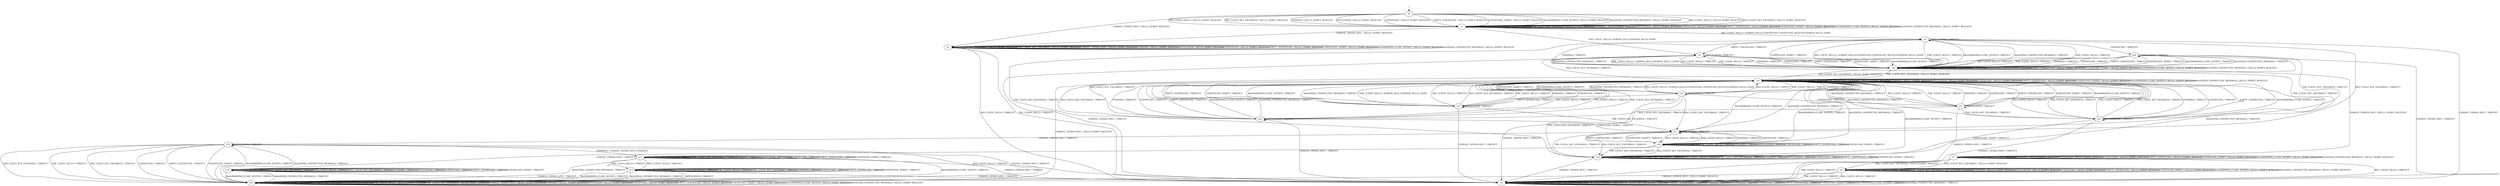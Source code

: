 digraph h9 {
s0 [label="s0"];
s1 [label="s1"];
s2 [label="s2"];
s3 [label="s3"];
s4 [label="s4"];
s5 [label="s5"];
s6 [label="s6"];
s8 [label="s8"];
s11 [label="s11"];
s15 [label="s15"];
s20 [label="s20"];
s7 [label="s7"];
s10 [label="s10"];
s12 [label="s12"];
s16 [label="s16"];
s17 [label="s17"];
s18 [label="s18"];
s22 [label="s22"];
s23 [label="s23"];
s9 [label="s9"];
s13 [label="s13"];
s19 [label="s19"];
s21 [label="s21"];
s14 [label="s14"];
s0 -> s1 [label="RSA_CLIENT_HELLO / HELLO_VERIFY_REQUEST"];
s0 -> s1 [label="RSA_CLIENT_KEY_EXCHANGE / HELLO_VERIFY_REQUEST"];
s0 -> s1 [label="PSK_CLIENT_HELLO / HELLO_VERIFY_REQUEST"];
s0 -> s1 [label="PSK_CLIENT_KEY_EXCHANGE / HELLO_VERIFY_REQUEST"];
s0 -> s2 [label="CHANGE_CIPHER_SPEC / HELLO_VERIFY_REQUEST"];
s0 -> s1 [label="FINISHED / HELLO_VERIFY_REQUEST"];
s0 -> s1 [label="APPLICATION / HELLO_VERIFY_REQUEST"];
s0 -> s1 [label="CERTIFICATE / HELLO_VERIFY_REQUEST"];
s0 -> s1 [label="EMPTY_CERTIFICATE / HELLO_VERIFY_REQUEST"];
s0 -> s1 [label="CERTIFICATE_VERIFY / HELLO_VERIFY_REQUEST"];
s0 -> s1 [label="Alert(WARNING,CLOSE_NOTIFY) / HELLO_VERIFY_REQUEST"];
s0 -> s1 [label="Alert(FATAL,UNEXPECTED_MESSAGE) / HELLO_VERIFY_REQUEST"];
s1 -> s3 [label="RSA_CLIENT_HELLO / SERVER_HELLO,CERTIFICATE,CERTIFICATE_REQUEST,SERVER_HELLO_DONE"];
s1 -> s1 [label="RSA_CLIENT_KEY_EXCHANGE / HELLO_VERIFY_REQUEST"];
s1 -> s5 [label="PSK_CLIENT_HELLO / SERVER_HELLO,SERVER_HELLO_DONE"];
s1 -> s1 [label="PSK_CLIENT_KEY_EXCHANGE / HELLO_VERIFY_REQUEST"];
s1 -> s2 [label="CHANGE_CIPHER_SPEC / HELLO_VERIFY_REQUEST"];
s1 -> s1 [label="FINISHED / HELLO_VERIFY_REQUEST"];
s1 -> s1 [label="APPLICATION / HELLO_VERIFY_REQUEST"];
s1 -> s1 [label="CERTIFICATE / HELLO_VERIFY_REQUEST"];
s1 -> s1 [label="EMPTY_CERTIFICATE / HELLO_VERIFY_REQUEST"];
s1 -> s1 [label="CERTIFICATE_VERIFY / HELLO_VERIFY_REQUEST"];
s1 -> s1 [label="Alert(WARNING,CLOSE_NOTIFY) / HELLO_VERIFY_REQUEST"];
s1 -> s1 [label="Alert(FATAL,UNEXPECTED_MESSAGE) / HELLO_VERIFY_REQUEST"];
s2 -> s4 [label="RSA_CLIENT_HELLO / TIMEOUT"];
s2 -> s2 [label="RSA_CLIENT_KEY_EXCHANGE / HELLO_VERIFY_REQUEST"];
s2 -> s4 [label="PSK_CLIENT_HELLO / TIMEOUT"];
s2 -> s2 [label="PSK_CLIENT_KEY_EXCHANGE / HELLO_VERIFY_REQUEST"];
s2 -> s2 [label="CHANGE_CIPHER_SPEC / HELLO_VERIFY_REQUEST"];
s2 -> s2 [label="FINISHED / HELLO_VERIFY_REQUEST"];
s2 -> s2 [label="APPLICATION / HELLO_VERIFY_REQUEST"];
s2 -> s2 [label="CERTIFICATE / HELLO_VERIFY_REQUEST"];
s2 -> s2 [label="EMPTY_CERTIFICATE / HELLO_VERIFY_REQUEST"];
s2 -> s2 [label="CERTIFICATE_VERIFY / HELLO_VERIFY_REQUEST"];
s2 -> s2 [label="Alert(WARNING,CLOSE_NOTIFY) / HELLO_VERIFY_REQUEST"];
s2 -> s2 [label="Alert(FATAL,UNEXPECTED_MESSAGE) / HELLO_VERIFY_REQUEST"];
s3 -> s6 [label="RSA_CLIENT_HELLO / TIMEOUT"];
s3 -> s11 [label="RSA_CLIENT_KEY_EXCHANGE / TIMEOUT"];
s3 -> s6 [label="PSK_CLIENT_HELLO / TIMEOUT"];
s3 -> s15 [label="PSK_CLIENT_KEY_EXCHANGE / TIMEOUT"];
s3 -> s4 [label="CHANGE_CIPHER_SPEC / TIMEOUT"];
s3 -> s6 [label="FINISHED / TIMEOUT"];
s3 -> s3 [label="APPLICATION / TIMEOUT"];
s3 -> s20 [label="CERTIFICATE / TIMEOUT"];
s3 -> s5 [label="EMPTY_CERTIFICATE / TIMEOUT"];
s3 -> s6 [label="CERTIFICATE_VERIFY / TIMEOUT"];
s3 -> s6 [label="Alert(WARNING,CLOSE_NOTIFY) / TIMEOUT"];
s3 -> s6 [label="Alert(FATAL,UNEXPECTED_MESSAGE) / TIMEOUT"];
s4 -> s4 [label="RSA_CLIENT_HELLO / TIMEOUT"];
s4 -> s4 [label="RSA_CLIENT_KEY_EXCHANGE / TIMEOUT"];
s4 -> s4 [label="PSK_CLIENT_HELLO / TIMEOUT"];
s4 -> s4 [label="PSK_CLIENT_KEY_EXCHANGE / TIMEOUT"];
s4 -> s4 [label="CHANGE_CIPHER_SPEC / TIMEOUT"];
s4 -> s4 [label="FINISHED / TIMEOUT"];
s4 -> s4 [label="APPLICATION / TIMEOUT"];
s4 -> s4 [label="CERTIFICATE / TIMEOUT"];
s4 -> s4 [label="EMPTY_CERTIFICATE / TIMEOUT"];
s4 -> s4 [label="CERTIFICATE_VERIFY / TIMEOUT"];
s4 -> s4 [label="Alert(WARNING,CLOSE_NOTIFY) / TIMEOUT"];
s4 -> s4 [label="Alert(FATAL,UNEXPECTED_MESSAGE) / TIMEOUT"];
s5 -> s6 [label="RSA_CLIENT_HELLO / TIMEOUT"];
s5 -> s8 [label="RSA_CLIENT_KEY_EXCHANGE / TIMEOUT"];
s5 -> s6 [label="PSK_CLIENT_HELLO / TIMEOUT"];
s5 -> s11 [label="PSK_CLIENT_KEY_EXCHANGE / TIMEOUT"];
s5 -> s4 [label="CHANGE_CIPHER_SPEC / TIMEOUT"];
s5 -> s6 [label="FINISHED / TIMEOUT"];
s5 -> s5 [label="APPLICATION / TIMEOUT"];
s5 -> s6 [label="CERTIFICATE / TIMEOUT"];
s5 -> s6 [label="EMPTY_CERTIFICATE / TIMEOUT"];
s5 -> s6 [label="CERTIFICATE_VERIFY / TIMEOUT"];
s5 -> s6 [label="Alert(WARNING,CLOSE_NOTIFY) / TIMEOUT"];
s5 -> s6 [label="Alert(FATAL,UNEXPECTED_MESSAGE) / TIMEOUT"];
s6 -> s3 [label="RSA_CLIENT_HELLO / SERVER_HELLO,CERTIFICATE,CERTIFICATE_REQUEST,SERVER_HELLO_DONE"];
s6 -> s8 [label="RSA_CLIENT_KEY_EXCHANGE / HELLO_VERIFY_REQUEST"];
s6 -> s5 [label="PSK_CLIENT_HELLO / SERVER_HELLO,SERVER_HELLO_DONE"];
s6 -> s8 [label="PSK_CLIENT_KEY_EXCHANGE / HELLO_VERIFY_REQUEST"];
s6 -> s7 [label="CHANGE_CIPHER_SPEC / HELLO_VERIFY_REQUEST"];
s6 -> s6 [label="FINISHED / HELLO_VERIFY_REQUEST"];
s6 -> s6 [label="APPLICATION / HELLO_VERIFY_REQUEST"];
s6 -> s6 [label="CERTIFICATE / HELLO_VERIFY_REQUEST"];
s6 -> s6 [label="EMPTY_CERTIFICATE / HELLO_VERIFY_REQUEST"];
s6 -> s6 [label="CERTIFICATE_VERIFY / HELLO_VERIFY_REQUEST"];
s6 -> s6 [label="Alert(WARNING,CLOSE_NOTIFY) / HELLO_VERIFY_REQUEST"];
s6 -> s6 [label="Alert(FATAL,UNEXPECTED_MESSAGE) / HELLO_VERIFY_REQUEST"];
s8 -> s16 [label="RSA_CLIENT_HELLO / SERVER_HELLO,CERTIFICATE,CERTIFICATE_REQUEST,SERVER_HELLO_DONE"];
s8 -> s8 [label="RSA_CLIENT_KEY_EXCHANGE / HELLO_VERIFY_REQUEST"];
s8 -> s17 [label="PSK_CLIENT_HELLO / SERVER_HELLO,SERVER_HELLO_DONE"];
s8 -> s8 [label="PSK_CLIENT_KEY_EXCHANGE / HELLO_VERIFY_REQUEST"];
s8 -> s10 [label="CHANGE_CIPHER_SPEC / HELLO_VERIFY_REQUEST"];
s8 -> s8 [label="FINISHED / HELLO_VERIFY_REQUEST"];
s8 -> s8 [label="APPLICATION / HELLO_VERIFY_REQUEST"];
s8 -> s8 [label="CERTIFICATE / HELLO_VERIFY_REQUEST"];
s8 -> s8 [label="EMPTY_CERTIFICATE / HELLO_VERIFY_REQUEST"];
s8 -> s8 [label="CERTIFICATE_VERIFY / HELLO_VERIFY_REQUEST"];
s8 -> s8 [label="Alert(WARNING,CLOSE_NOTIFY) / HELLO_VERIFY_REQUEST"];
s8 -> s8 [label="Alert(FATAL,UNEXPECTED_MESSAGE) / HELLO_VERIFY_REQUEST"];
s11 -> s18 [label="RSA_CLIENT_HELLO / TIMEOUT"];
s11 -> s15 [label="RSA_CLIENT_KEY_EXCHANGE / TIMEOUT"];
s11 -> s18 [label="PSK_CLIENT_HELLO / TIMEOUT"];
s11 -> s15 [label="PSK_CLIENT_KEY_EXCHANGE / TIMEOUT"];
s11 -> s12 [label="CHANGE_CIPHER_SPEC / TIMEOUT"];
s11 -> s18 [label="FINISHED / TIMEOUT"];
s11 -> s11 [label="APPLICATION / TIMEOUT"];
s11 -> s18 [label="CERTIFICATE / TIMEOUT"];
s11 -> s18 [label="EMPTY_CERTIFICATE / TIMEOUT"];
s11 -> s18 [label="CERTIFICATE_VERIFY / TIMEOUT"];
s11 -> s8 [label="Alert(WARNING,CLOSE_NOTIFY) / TIMEOUT"];
s11 -> s8 [label="Alert(FATAL,UNEXPECTED_MESSAGE) / TIMEOUT"];
s15 -> s15 [label="RSA_CLIENT_HELLO / TIMEOUT"];
s15 -> s15 [label="RSA_CLIENT_KEY_EXCHANGE / TIMEOUT"];
s15 -> s15 [label="PSK_CLIENT_HELLO / TIMEOUT"];
s15 -> s15 [label="PSK_CLIENT_KEY_EXCHANGE / TIMEOUT"];
s15 -> s4 [label="CHANGE_CIPHER_SPEC / TIMEOUT"];
s15 -> s15 [label="FINISHED / TIMEOUT"];
s15 -> s15 [label="APPLICATION / TIMEOUT"];
s15 -> s15 [label="CERTIFICATE / TIMEOUT"];
s15 -> s15 [label="EMPTY_CERTIFICATE / TIMEOUT"];
s15 -> s15 [label="CERTIFICATE_VERIFY / TIMEOUT"];
s15 -> s8 [label="Alert(WARNING,CLOSE_NOTIFY) / TIMEOUT"];
s15 -> s8 [label="Alert(FATAL,UNEXPECTED_MESSAGE) / TIMEOUT"];
s20 -> s6 [label="RSA_CLIENT_HELLO / TIMEOUT"];
s20 -> s22 [label="RSA_CLIENT_KEY_EXCHANGE / TIMEOUT"];
s20 -> s6 [label="PSK_CLIENT_HELLO / TIMEOUT"];
s20 -> s23 [label="PSK_CLIENT_KEY_EXCHANGE / TIMEOUT"];
s20 -> s4 [label="CHANGE_CIPHER_SPEC / TIMEOUT"];
s20 -> s6 [label="FINISHED / TIMEOUT"];
s20 -> s20 [label="APPLICATION / TIMEOUT"];
s20 -> s6 [label="CERTIFICATE / TIMEOUT"];
s20 -> s6 [label="EMPTY_CERTIFICATE / TIMEOUT"];
s20 -> s6 [label="CERTIFICATE_VERIFY / TIMEOUT"];
s20 -> s6 [label="Alert(WARNING,CLOSE_NOTIFY) / TIMEOUT"];
s20 -> s6 [label="Alert(FATAL,UNEXPECTED_MESSAGE) / TIMEOUT"];
s7 -> s4 [label="RSA_CLIENT_HELLO / TIMEOUT"];
s7 -> s9 [label="RSA_CLIENT_KEY_EXCHANGE / HELLO_VERIFY_REQUEST"];
s7 -> s4 [label="PSK_CLIENT_HELLO / TIMEOUT"];
s7 -> s9 [label="PSK_CLIENT_KEY_EXCHANGE / HELLO_VERIFY_REQUEST"];
s7 -> s7 [label="CHANGE_CIPHER_SPEC / HELLO_VERIFY_REQUEST"];
s7 -> s7 [label="FINISHED / HELLO_VERIFY_REQUEST"];
s7 -> s7 [label="APPLICATION / HELLO_VERIFY_REQUEST"];
s7 -> s7 [label="CERTIFICATE / HELLO_VERIFY_REQUEST"];
s7 -> s7 [label="EMPTY_CERTIFICATE / HELLO_VERIFY_REQUEST"];
s7 -> s7 [label="CERTIFICATE_VERIFY / HELLO_VERIFY_REQUEST"];
s7 -> s7 [label="Alert(WARNING,CLOSE_NOTIFY) / HELLO_VERIFY_REQUEST"];
s7 -> s7 [label="Alert(FATAL,UNEXPECTED_MESSAGE) / HELLO_VERIFY_REQUEST"];
s10 -> s10 [label="RSA_CLIENT_HELLO / HELLO_VERIFY_REQUEST"];
s10 -> s10 [label="RSA_CLIENT_KEY_EXCHANGE / HELLO_VERIFY_REQUEST"];
s10 -> s10 [label="PSK_CLIENT_HELLO / HELLO_VERIFY_REQUEST"];
s10 -> s10 [label="PSK_CLIENT_KEY_EXCHANGE / HELLO_VERIFY_REQUEST"];
s10 -> s10 [label="CHANGE_CIPHER_SPEC / HELLO_VERIFY_REQUEST"];
s10 -> s10 [label="FINISHED / HELLO_VERIFY_REQUEST"];
s10 -> s10 [label="APPLICATION / HELLO_VERIFY_REQUEST"];
s10 -> s10 [label="CERTIFICATE / HELLO_VERIFY_REQUEST"];
s10 -> s10 [label="EMPTY_CERTIFICATE / HELLO_VERIFY_REQUEST"];
s10 -> s10 [label="CERTIFICATE_VERIFY / HELLO_VERIFY_REQUEST"];
s10 -> s10 [label="Alert(WARNING,CLOSE_NOTIFY) / HELLO_VERIFY_REQUEST"];
s10 -> s10 [label="Alert(FATAL,UNEXPECTED_MESSAGE) / HELLO_VERIFY_REQUEST"];
s12 -> s10 [label="RSA_CLIENT_HELLO / TIMEOUT"];
s12 -> s10 [label="RSA_CLIENT_KEY_EXCHANGE / TIMEOUT"];
s12 -> s10 [label="PSK_CLIENT_HELLO / TIMEOUT"];
s12 -> s10 [label="PSK_CLIENT_KEY_EXCHANGE / TIMEOUT"];
s12 -> s4 [label="CHANGE_CIPHER_SPEC / TIMEOUT"];
s12 -> s13 [label="FINISHED / CHANGE_CIPHER_SPEC,FINISHED"];
s12 -> s12 [label="APPLICATION / TIMEOUT"];
s12 -> s10 [label="CERTIFICATE / TIMEOUT"];
s12 -> s10 [label="EMPTY_CERTIFICATE / TIMEOUT"];
s12 -> s10 [label="CERTIFICATE_VERIFY / TIMEOUT"];
s12 -> s10 [label="Alert(WARNING,CLOSE_NOTIFY) / TIMEOUT"];
s12 -> s10 [label="Alert(FATAL,UNEXPECTED_MESSAGE) / TIMEOUT"];
s16 -> s8 [label="RSA_CLIENT_HELLO / TIMEOUT"];
s16 -> s11 [label="RSA_CLIENT_KEY_EXCHANGE / TIMEOUT"];
s16 -> s8 [label="PSK_CLIENT_HELLO / TIMEOUT"];
s16 -> s15 [label="PSK_CLIENT_KEY_EXCHANGE / TIMEOUT"];
s16 -> s4 [label="CHANGE_CIPHER_SPEC / TIMEOUT"];
s16 -> s8 [label="FINISHED / TIMEOUT"];
s16 -> s16 [label="APPLICATION / TIMEOUT"];
s16 -> s21 [label="CERTIFICATE / TIMEOUT"];
s16 -> s17 [label="EMPTY_CERTIFICATE / TIMEOUT"];
s16 -> s8 [label="CERTIFICATE_VERIFY / TIMEOUT"];
s16 -> s8 [label="Alert(WARNING,CLOSE_NOTIFY) / TIMEOUT"];
s16 -> s8 [label="Alert(FATAL,UNEXPECTED_MESSAGE) / TIMEOUT"];
s17 -> s8 [label="RSA_CLIENT_HELLO / TIMEOUT"];
s17 -> s8 [label="RSA_CLIENT_KEY_EXCHANGE / TIMEOUT"];
s17 -> s8 [label="PSK_CLIENT_HELLO / TIMEOUT"];
s17 -> s11 [label="PSK_CLIENT_KEY_EXCHANGE / TIMEOUT"];
s17 -> s4 [label="CHANGE_CIPHER_SPEC / TIMEOUT"];
s17 -> s8 [label="FINISHED / TIMEOUT"];
s17 -> s17 [label="APPLICATION / TIMEOUT"];
s17 -> s8 [label="CERTIFICATE / TIMEOUT"];
s17 -> s8 [label="EMPTY_CERTIFICATE / TIMEOUT"];
s17 -> s8 [label="CERTIFICATE_VERIFY / TIMEOUT"];
s17 -> s8 [label="Alert(WARNING,CLOSE_NOTIFY) / TIMEOUT"];
s17 -> s8 [label="Alert(FATAL,UNEXPECTED_MESSAGE) / TIMEOUT"];
s18 -> s18 [label="RSA_CLIENT_HELLO / TIMEOUT"];
s18 -> s15 [label="RSA_CLIENT_KEY_EXCHANGE / TIMEOUT"];
s18 -> s18 [label="PSK_CLIENT_HELLO / TIMEOUT"];
s18 -> s15 [label="PSK_CLIENT_KEY_EXCHANGE / TIMEOUT"];
s18 -> s19 [label="CHANGE_CIPHER_SPEC / TIMEOUT"];
s18 -> s18 [label="FINISHED / TIMEOUT"];
s18 -> s18 [label="APPLICATION / TIMEOUT"];
s18 -> s18 [label="CERTIFICATE / TIMEOUT"];
s18 -> s18 [label="EMPTY_CERTIFICATE / TIMEOUT"];
s18 -> s18 [label="CERTIFICATE_VERIFY / TIMEOUT"];
s18 -> s8 [label="Alert(WARNING,CLOSE_NOTIFY) / TIMEOUT"];
s18 -> s8 [label="Alert(FATAL,UNEXPECTED_MESSAGE) / TIMEOUT"];
s22 -> s8 [label="RSA_CLIENT_HELLO / TIMEOUT"];
s22 -> s8 [label="RSA_CLIENT_KEY_EXCHANGE / TIMEOUT"];
s22 -> s8 [label="PSK_CLIENT_HELLO / TIMEOUT"];
s22 -> s8 [label="PSK_CLIENT_KEY_EXCHANGE / TIMEOUT"];
s22 -> s4 [label="CHANGE_CIPHER_SPEC / TIMEOUT"];
s22 -> s8 [label="FINISHED / TIMEOUT"];
s22 -> s22 [label="APPLICATION / TIMEOUT"];
s22 -> s8 [label="CERTIFICATE / TIMEOUT"];
s22 -> s8 [label="EMPTY_CERTIFICATE / TIMEOUT"];
s22 -> s11 [label="CERTIFICATE_VERIFY / TIMEOUT"];
s22 -> s8 [label="Alert(WARNING,CLOSE_NOTIFY) / TIMEOUT"];
s22 -> s8 [label="Alert(FATAL,UNEXPECTED_MESSAGE) / TIMEOUT"];
s23 -> s8 [label="RSA_CLIENT_HELLO / TIMEOUT"];
s23 -> s8 [label="RSA_CLIENT_KEY_EXCHANGE / TIMEOUT"];
s23 -> s8 [label="PSK_CLIENT_HELLO / TIMEOUT"];
s23 -> s8 [label="PSK_CLIENT_KEY_EXCHANGE / TIMEOUT"];
s23 -> s4 [label="CHANGE_CIPHER_SPEC / TIMEOUT"];
s23 -> s8 [label="FINISHED / TIMEOUT"];
s23 -> s23 [label="APPLICATION / TIMEOUT"];
s23 -> s8 [label="CERTIFICATE / TIMEOUT"];
s23 -> s8 [label="EMPTY_CERTIFICATE / TIMEOUT"];
s23 -> s15 [label="CERTIFICATE_VERIFY / TIMEOUT"];
s23 -> s8 [label="Alert(WARNING,CLOSE_NOTIFY) / TIMEOUT"];
s23 -> s8 [label="Alert(FATAL,UNEXPECTED_MESSAGE) / TIMEOUT"];
s9 -> s4 [label="RSA_CLIENT_HELLO / TIMEOUT"];
s9 -> s9 [label="RSA_CLIENT_KEY_EXCHANGE / HELLO_VERIFY_REQUEST"];
s9 -> s4 [label="PSK_CLIENT_HELLO / TIMEOUT"];
s9 -> s9 [label="PSK_CLIENT_KEY_EXCHANGE / HELLO_VERIFY_REQUEST"];
s9 -> s10 [label="CHANGE_CIPHER_SPEC / HELLO_VERIFY_REQUEST"];
s9 -> s9 [label="FINISHED / HELLO_VERIFY_REQUEST"];
s9 -> s9 [label="APPLICATION / HELLO_VERIFY_REQUEST"];
s9 -> s9 [label="CERTIFICATE / HELLO_VERIFY_REQUEST"];
s9 -> s9 [label="EMPTY_CERTIFICATE / HELLO_VERIFY_REQUEST"];
s9 -> s9 [label="CERTIFICATE_VERIFY / HELLO_VERIFY_REQUEST"];
s9 -> s9 [label="Alert(WARNING,CLOSE_NOTIFY) / HELLO_VERIFY_REQUEST"];
s9 -> s9 [label="Alert(FATAL,UNEXPECTED_MESSAGE) / HELLO_VERIFY_REQUEST"];
s13 -> s14 [label="RSA_CLIENT_HELLO / TIMEOUT"];
s13 -> s13 [label="RSA_CLIENT_KEY_EXCHANGE / TIMEOUT"];
s13 -> s14 [label="PSK_CLIENT_HELLO / TIMEOUT"];
s13 -> s13 [label="PSK_CLIENT_KEY_EXCHANGE / TIMEOUT"];
s13 -> s4 [label="CHANGE_CIPHER_SPEC / TIMEOUT"];
s13 -> s13 [label="FINISHED / TIMEOUT"];
s13 -> s13 [label="APPLICATION / APPLICATION"];
s13 -> s13 [label="CERTIFICATE / TIMEOUT"];
s13 -> s13 [label="EMPTY_CERTIFICATE / TIMEOUT"];
s13 -> s13 [label="CERTIFICATE_VERIFY / TIMEOUT"];
s13 -> s10 [label="Alert(WARNING,CLOSE_NOTIFY) / TIMEOUT"];
s13 -> s10 [label="Alert(FATAL,UNEXPECTED_MESSAGE) / TIMEOUT"];
s19 -> s19 [label="RSA_CLIENT_HELLO / TIMEOUT"];
s19 -> s19 [label="RSA_CLIENT_KEY_EXCHANGE / TIMEOUT"];
s19 -> s19 [label="PSK_CLIENT_HELLO / TIMEOUT"];
s19 -> s19 [label="PSK_CLIENT_KEY_EXCHANGE / TIMEOUT"];
s19 -> s4 [label="CHANGE_CIPHER_SPEC / TIMEOUT"];
s19 -> s19 [label="FINISHED / TIMEOUT"];
s19 -> s19 [label="APPLICATION / TIMEOUT"];
s19 -> s19 [label="CERTIFICATE / TIMEOUT"];
s19 -> s19 [label="EMPTY_CERTIFICATE / TIMEOUT"];
s19 -> s19 [label="CERTIFICATE_VERIFY / TIMEOUT"];
s19 -> s10 [label="Alert(WARNING,CLOSE_NOTIFY) / TIMEOUT"];
s19 -> s10 [label="Alert(FATAL,UNEXPECTED_MESSAGE) / TIMEOUT"];
s21 -> s8 [label="RSA_CLIENT_HELLO / TIMEOUT"];
s21 -> s22 [label="RSA_CLIENT_KEY_EXCHANGE / TIMEOUT"];
s21 -> s8 [label="PSK_CLIENT_HELLO / TIMEOUT"];
s21 -> s23 [label="PSK_CLIENT_KEY_EXCHANGE / TIMEOUT"];
s21 -> s4 [label="CHANGE_CIPHER_SPEC / TIMEOUT"];
s21 -> s8 [label="FINISHED / TIMEOUT"];
s21 -> s21 [label="APPLICATION / TIMEOUT"];
s21 -> s8 [label="CERTIFICATE / TIMEOUT"];
s21 -> s8 [label="EMPTY_CERTIFICATE / TIMEOUT"];
s21 -> s8 [label="CERTIFICATE_VERIFY / TIMEOUT"];
s21 -> s8 [label="Alert(WARNING,CLOSE_NOTIFY) / TIMEOUT"];
s21 -> s8 [label="Alert(FATAL,UNEXPECTED_MESSAGE) / TIMEOUT"];
s14 -> s14 [label="RSA_CLIENT_HELLO / TIMEOUT"];
s14 -> s14 [label="RSA_CLIENT_KEY_EXCHANGE / TIMEOUT"];
s14 -> s14 [label="PSK_CLIENT_HELLO / TIMEOUT"];
s14 -> s14 [label="PSK_CLIENT_KEY_EXCHANGE / TIMEOUT"];
s14 -> s4 [label="CHANGE_CIPHER_SPEC / TIMEOUT"];
s14 -> s14 [label="FINISHED / TIMEOUT"];
s14 -> s10 [label="APPLICATION / TIMEOUT"];
s14 -> s14 [label="CERTIFICATE / TIMEOUT"];
s14 -> s14 [label="EMPTY_CERTIFICATE / TIMEOUT"];
s14 -> s14 [label="CERTIFICATE_VERIFY / TIMEOUT"];
s14 -> s10 [label="Alert(WARNING,CLOSE_NOTIFY) / TIMEOUT"];
s14 -> s10 [label="Alert(FATAL,UNEXPECTED_MESSAGE) / TIMEOUT"];
__start0 [shape=none, label=""];
__start0 -> s0 [label=""];
}
